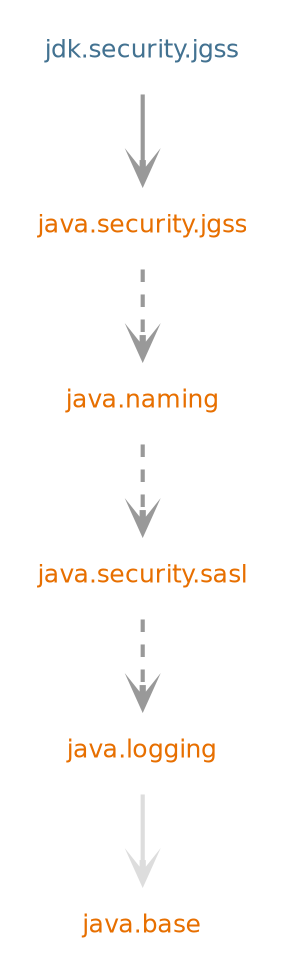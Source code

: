 digraph "jdk.security.jgss" {
  nodesep=.5;
  ranksep=0.600000;
  pencolor=transparent;
  node [shape=plaintext, fontcolor="#000000", fontname="DejaVuSans", fontsize=12, margin=".2,.2"];
  edge [penwidth=2, color="#999999", arrowhead=open, arrowsize=1];
  {rank=same "java.logging"}
  subgraph se {
  "java.base" [fontcolor="#e76f00", group=java];
  "java.logging" [fontcolor="#e76f00", group=java];
  "java.naming" [fontcolor="#e76f00", group=java];
  "java.security.jgss" [fontcolor="#e76f00", group=java];
  "java.security.sasl" [fontcolor="#e76f00", group=java];
  }
  subgraph jdk {
  "jdk.security.jgss" [fontcolor="#437291", group=jdk];
  }
  "java.logging" -> "java.base" [color="#dddddd", weight=10];
  "java.naming" -> "java.security.sasl" [style="dashed", weight=10];
  "java.security.jgss" -> "java.naming" [style="dashed", weight=10];
  "java.security.sasl" -> "java.logging" [style="dashed", weight=10];
  "jdk.security.jgss" -> "java.security.jgss" [];
}
